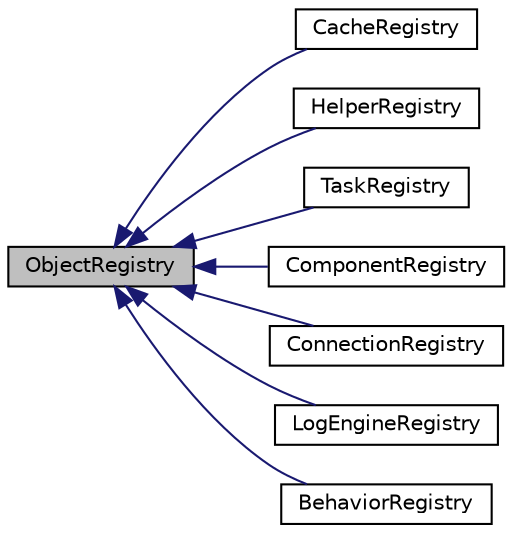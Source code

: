 digraph "ObjectRegistry"
{
  edge [fontname="Helvetica",fontsize="10",labelfontname="Helvetica",labelfontsize="10"];
  node [fontname="Helvetica",fontsize="10",shape=record];
  rankdir="LR";
  Node1 [label="ObjectRegistry",height=0.2,width=0.4,color="black", fillcolor="grey75", style="filled", fontcolor="black"];
  Node1 -> Node2 [dir="back",color="midnightblue",fontsize="10",style="solid",fontname="Helvetica"];
  Node2 [label="CacheRegistry",height=0.2,width=0.4,color="black", fillcolor="white", style="filled",URL="$class_cake_1_1_cache_1_1_cache_registry.html"];
  Node1 -> Node3 [dir="back",color="midnightblue",fontsize="10",style="solid",fontname="Helvetica"];
  Node3 [label="HelperRegistry",height=0.2,width=0.4,color="black", fillcolor="white", style="filled",URL="$class_cake_1_1_console_1_1_helper_registry.html"];
  Node1 -> Node4 [dir="back",color="midnightblue",fontsize="10",style="solid",fontname="Helvetica"];
  Node4 [label="TaskRegistry",height=0.2,width=0.4,color="black", fillcolor="white", style="filled",URL="$class_cake_1_1_console_1_1_task_registry.html"];
  Node1 -> Node5 [dir="back",color="midnightblue",fontsize="10",style="solid",fontname="Helvetica"];
  Node5 [label="ComponentRegistry",height=0.2,width=0.4,color="black", fillcolor="white", style="filled",URL="$class_cake_1_1_controller_1_1_component_registry.html"];
  Node1 -> Node6 [dir="back",color="midnightblue",fontsize="10",style="solid",fontname="Helvetica"];
  Node6 [label="ConnectionRegistry",height=0.2,width=0.4,color="black", fillcolor="white", style="filled",URL="$class_cake_1_1_datasource_1_1_connection_registry.html"];
  Node1 -> Node7 [dir="back",color="midnightblue",fontsize="10",style="solid",fontname="Helvetica"];
  Node7 [label="LogEngineRegistry",height=0.2,width=0.4,color="black", fillcolor="white", style="filled",URL="$class_cake_1_1_log_1_1_log_engine_registry.html"];
  Node1 -> Node8 [dir="back",color="midnightblue",fontsize="10",style="solid",fontname="Helvetica"];
  Node8 [label="BehaviorRegistry",height=0.2,width=0.4,color="black", fillcolor="white", style="filled",URL="$class_cake_1_1_o_r_m_1_1_behavior_registry.html"];
}
